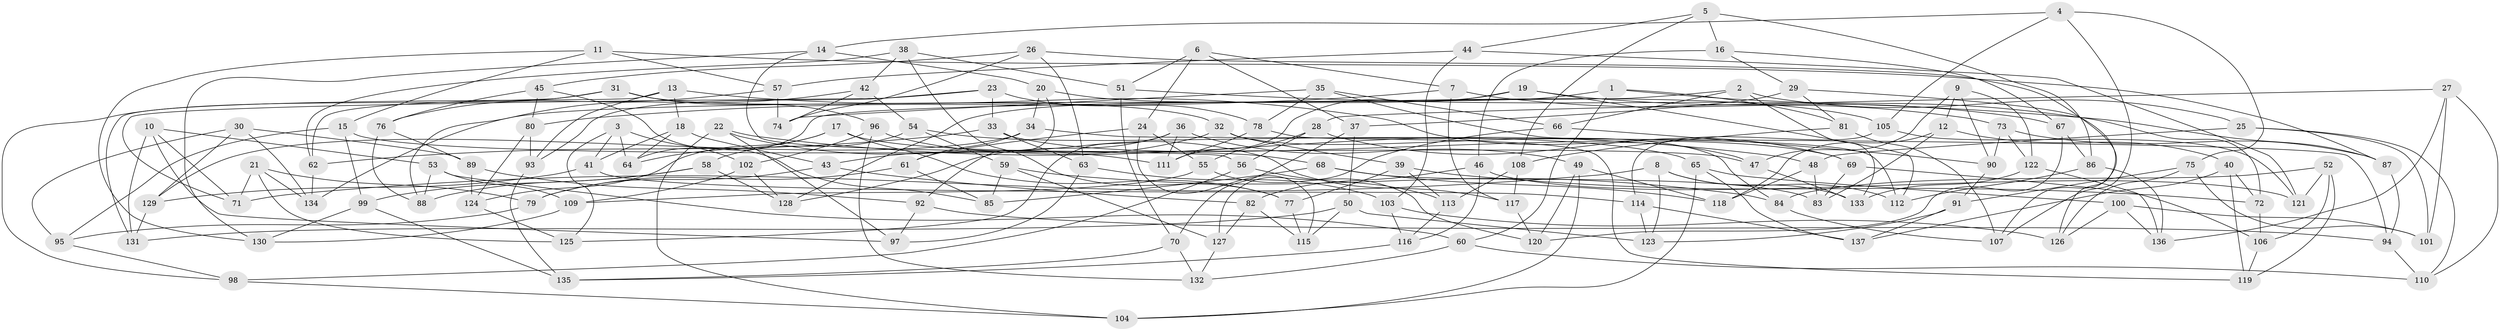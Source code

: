 // Generated by graph-tools (version 1.1) at 2025/16/03/09/25 04:16:40]
// undirected, 137 vertices, 274 edges
graph export_dot {
graph [start="1"]
  node [color=gray90,style=filled];
  1;
  2;
  3;
  4;
  5;
  6;
  7;
  8;
  9;
  10;
  11;
  12;
  13;
  14;
  15;
  16;
  17;
  18;
  19;
  20;
  21;
  22;
  23;
  24;
  25;
  26;
  27;
  28;
  29;
  30;
  31;
  32;
  33;
  34;
  35;
  36;
  37;
  38;
  39;
  40;
  41;
  42;
  43;
  44;
  45;
  46;
  47;
  48;
  49;
  50;
  51;
  52;
  53;
  54;
  55;
  56;
  57;
  58;
  59;
  60;
  61;
  62;
  63;
  64;
  65;
  66;
  67;
  68;
  69;
  70;
  71;
  72;
  73;
  74;
  75;
  76;
  77;
  78;
  79;
  80;
  81;
  82;
  83;
  84;
  85;
  86;
  87;
  88;
  89;
  90;
  91;
  92;
  93;
  94;
  95;
  96;
  97;
  98;
  99;
  100;
  101;
  102;
  103;
  104;
  105;
  106;
  107;
  108;
  109;
  110;
  111;
  112;
  113;
  114;
  115;
  116;
  117;
  118;
  119;
  120;
  121;
  122;
  123;
  124;
  125;
  126;
  127;
  128;
  129;
  130;
  131;
  132;
  133;
  134;
  135;
  136;
  137;
  1 -- 134;
  1 -- 72;
  1 -- 81;
  1 -- 60;
  2 -- 66;
  2 -- 133;
  2 -- 25;
  2 -- 64;
  3 -- 102;
  3 -- 125;
  3 -- 64;
  3 -- 41;
  4 -- 105;
  4 -- 107;
  4 -- 14;
  4 -- 75;
  5 -- 16;
  5 -- 44;
  5 -- 108;
  5 -- 86;
  6 -- 24;
  6 -- 7;
  6 -- 51;
  6 -- 37;
  7 -- 80;
  7 -- 117;
  7 -- 73;
  8 -- 123;
  8 -- 112;
  8 -- 133;
  8 -- 71;
  9 -- 12;
  9 -- 47;
  9 -- 90;
  9 -- 122;
  10 -- 131;
  10 -- 97;
  10 -- 71;
  10 -- 53;
  11 -- 87;
  11 -- 15;
  11 -- 130;
  11 -- 57;
  12 -- 83;
  12 -- 118;
  12 -- 40;
  13 -- 18;
  13 -- 131;
  13 -- 93;
  13 -- 47;
  14 -- 20;
  14 -- 56;
  14 -- 130;
  15 -- 47;
  15 -- 99;
  15 -- 95;
  16 -- 46;
  16 -- 67;
  16 -- 29;
  17 -- 124;
  17 -- 77;
  17 -- 68;
  17 -- 64;
  18 -- 43;
  18 -- 64;
  18 -- 41;
  19 -- 67;
  19 -- 128;
  19 -- 112;
  19 -- 111;
  20 -- 34;
  20 -- 92;
  20 -- 105;
  21 -- 125;
  21 -- 79;
  21 -- 71;
  21 -- 134;
  22 -- 97;
  22 -- 48;
  22 -- 104;
  22 -- 111;
  23 -- 33;
  23 -- 78;
  23 -- 93;
  23 -- 71;
  24 -- 55;
  24 -- 115;
  24 -- 61;
  25 -- 101;
  25 -- 48;
  25 -- 110;
  26 -- 63;
  26 -- 74;
  26 -- 45;
  26 -- 107;
  27 -- 28;
  27 -- 136;
  27 -- 110;
  27 -- 101;
  28 -- 69;
  28 -- 56;
  28 -- 55;
  29 -- 37;
  29 -- 81;
  29 -- 126;
  30 -- 89;
  30 -- 134;
  30 -- 95;
  30 -- 129;
  31 -- 98;
  31 -- 62;
  31 -- 32;
  31 -- 96;
  32 -- 84;
  32 -- 39;
  32 -- 43;
  33 -- 62;
  33 -- 63;
  33 -- 69;
  34 -- 129;
  34 -- 94;
  34 -- 61;
  35 -- 66;
  35 -- 78;
  35 -- 112;
  35 -- 74;
  36 -- 128;
  36 -- 49;
  36 -- 125;
  36 -- 111;
  37 -- 50;
  37 -- 70;
  38 -- 51;
  38 -- 42;
  38 -- 77;
  38 -- 62;
  39 -- 72;
  39 -- 77;
  39 -- 113;
  40 -- 72;
  40 -- 119;
  40 -- 137;
  41 -- 114;
  41 -- 129;
  42 -- 74;
  42 -- 88;
  42 -- 54;
  43 -- 82;
  43 -- 79;
  44 -- 121;
  44 -- 57;
  44 -- 103;
  45 -- 85;
  45 -- 76;
  45 -- 80;
  46 -- 82;
  46 -- 121;
  46 -- 116;
  47 -- 133;
  48 -- 118;
  48 -- 83;
  49 -- 120;
  49 -- 118;
  49 -- 104;
  50 -- 131;
  50 -- 123;
  50 -- 115;
  51 -- 70;
  51 -- 87;
  52 -- 84;
  52 -- 106;
  52 -- 121;
  52 -- 119;
  53 -- 109;
  53 -- 88;
  53 -- 60;
  54 -- 65;
  54 -- 58;
  54 -- 59;
  55 -- 120;
  55 -- 109;
  56 -- 98;
  56 -- 113;
  57 -- 76;
  57 -- 74;
  58 -- 88;
  58 -- 99;
  58 -- 128;
  59 -- 127;
  59 -- 84;
  59 -- 85;
  60 -- 110;
  60 -- 132;
  61 -- 85;
  61 -- 79;
  62 -- 134;
  63 -- 103;
  63 -- 97;
  65 -- 100;
  65 -- 137;
  65 -- 104;
  66 -- 90;
  66 -- 127;
  67 -- 86;
  67 -- 120;
  68 -- 85;
  68 -- 83;
  68 -- 118;
  69 -- 83;
  69 -- 106;
  70 -- 132;
  70 -- 135;
  72 -- 106;
  73 -- 87;
  73 -- 122;
  73 -- 90;
  75 -- 91;
  75 -- 101;
  75 -- 126;
  76 -- 89;
  76 -- 88;
  77 -- 115;
  78 -- 119;
  78 -- 111;
  79 -- 95;
  80 -- 93;
  80 -- 124;
  81 -- 107;
  81 -- 108;
  82 -- 115;
  82 -- 127;
  84 -- 107;
  86 -- 136;
  86 -- 112;
  87 -- 94;
  89 -- 92;
  89 -- 124;
  90 -- 91;
  91 -- 123;
  91 -- 137;
  92 -- 97;
  92 -- 94;
  93 -- 135;
  94 -- 110;
  95 -- 98;
  96 -- 102;
  96 -- 132;
  96 -- 117;
  98 -- 104;
  99 -- 135;
  99 -- 130;
  100 -- 101;
  100 -- 136;
  100 -- 126;
  102 -- 109;
  102 -- 128;
  103 -- 126;
  103 -- 116;
  105 -- 114;
  105 -- 121;
  106 -- 119;
  108 -- 113;
  108 -- 117;
  109 -- 130;
  113 -- 116;
  114 -- 123;
  114 -- 137;
  116 -- 135;
  117 -- 120;
  122 -- 133;
  122 -- 136;
  124 -- 125;
  127 -- 132;
  129 -- 131;
}
